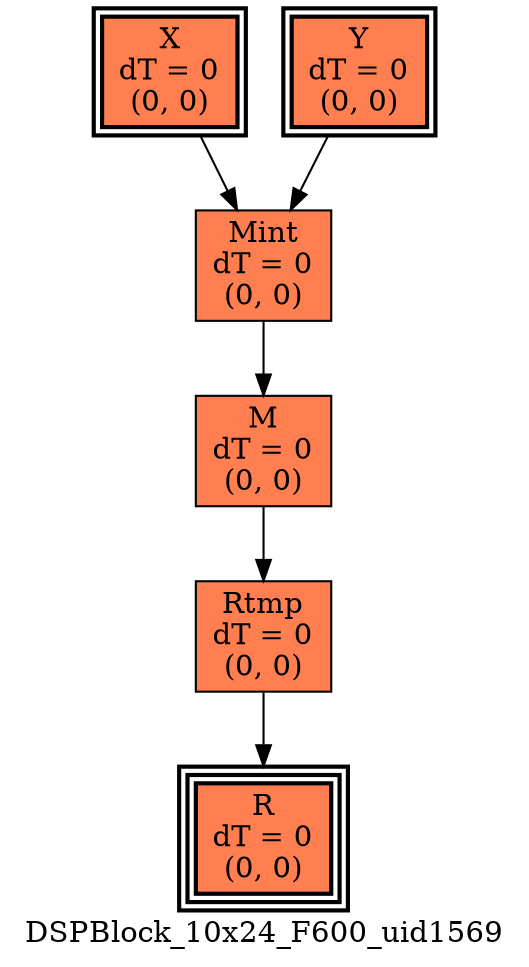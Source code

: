 digraph DSPBlock_10x24_F600_uid1569
{
	//graph drawing options
	label=DSPBlock_10x24_F600_uid1569;
	labelloc=bottom;
	labeljust=right;
	ratio=auto;
	nodesep=0.25;
	ranksep=0.5;

	//input/output signals of operator DSPBlock_10x24_F600_uid1569
	X__DSPBlock_10x24_F600_uid1569 [ label="X\ndT = 0\n(0, 0)", shape=box, color=black, style="bold, filled", fillcolor=coral, peripheries=2 ];
	Y__DSPBlock_10x24_F600_uid1569 [ label="Y\ndT = 0\n(0, 0)", shape=box, color=black, style="bold, filled", fillcolor=coral, peripheries=2 ];
	R__DSPBlock_10x24_F600_uid1569 [ label="R\ndT = 0\n(0, 0)", shape=box, color=black, style="bold, filled", fillcolor=coral, peripheries=3 ];
	{rank=same X__DSPBlock_10x24_F600_uid1569, Y__DSPBlock_10x24_F600_uid1569};
	{rank=same R__DSPBlock_10x24_F600_uid1569};
	//internal signals of operator DSPBlock_10x24_F600_uid1569
	Mint__DSPBlock_10x24_F600_uid1569 [ label="Mint\ndT = 0\n(0, 0)", shape=box, color=black, style=filled, fillcolor=coral, peripheries=1 ];
	M__DSPBlock_10x24_F600_uid1569 [ label="M\ndT = 0\n(0, 0)", shape=box, color=black, style=filled, fillcolor=coral, peripheries=1 ];
	Rtmp__DSPBlock_10x24_F600_uid1569 [ label="Rtmp\ndT = 0\n(0, 0)", shape=box, color=black, style=filled, fillcolor=coral, peripheries=1 ];

	//subcomponents of operator DSPBlock_10x24_F600_uid1569

	//input and internal signal connections of operator DSPBlock_10x24_F600_uid1569
	X__DSPBlock_10x24_F600_uid1569 -> Mint__DSPBlock_10x24_F600_uid1569 [ arrowhead=normal, arrowsize=1.0, arrowtail=normal, color=black, dir=forward  ];
	Y__DSPBlock_10x24_F600_uid1569 -> Mint__DSPBlock_10x24_F600_uid1569 [ arrowhead=normal, arrowsize=1.0, arrowtail=normal, color=black, dir=forward  ];
	Mint__DSPBlock_10x24_F600_uid1569 -> M__DSPBlock_10x24_F600_uid1569 [ arrowhead=normal, arrowsize=1.0, arrowtail=normal, color=black, dir=forward  ];
	M__DSPBlock_10x24_F600_uid1569 -> Rtmp__DSPBlock_10x24_F600_uid1569 [ arrowhead=normal, arrowsize=1.0, arrowtail=normal, color=black, dir=forward  ];
	Rtmp__DSPBlock_10x24_F600_uid1569 -> R__DSPBlock_10x24_F600_uid1569 [ arrowhead=normal, arrowsize=1.0, arrowtail=normal, color=black, dir=forward  ];
}


